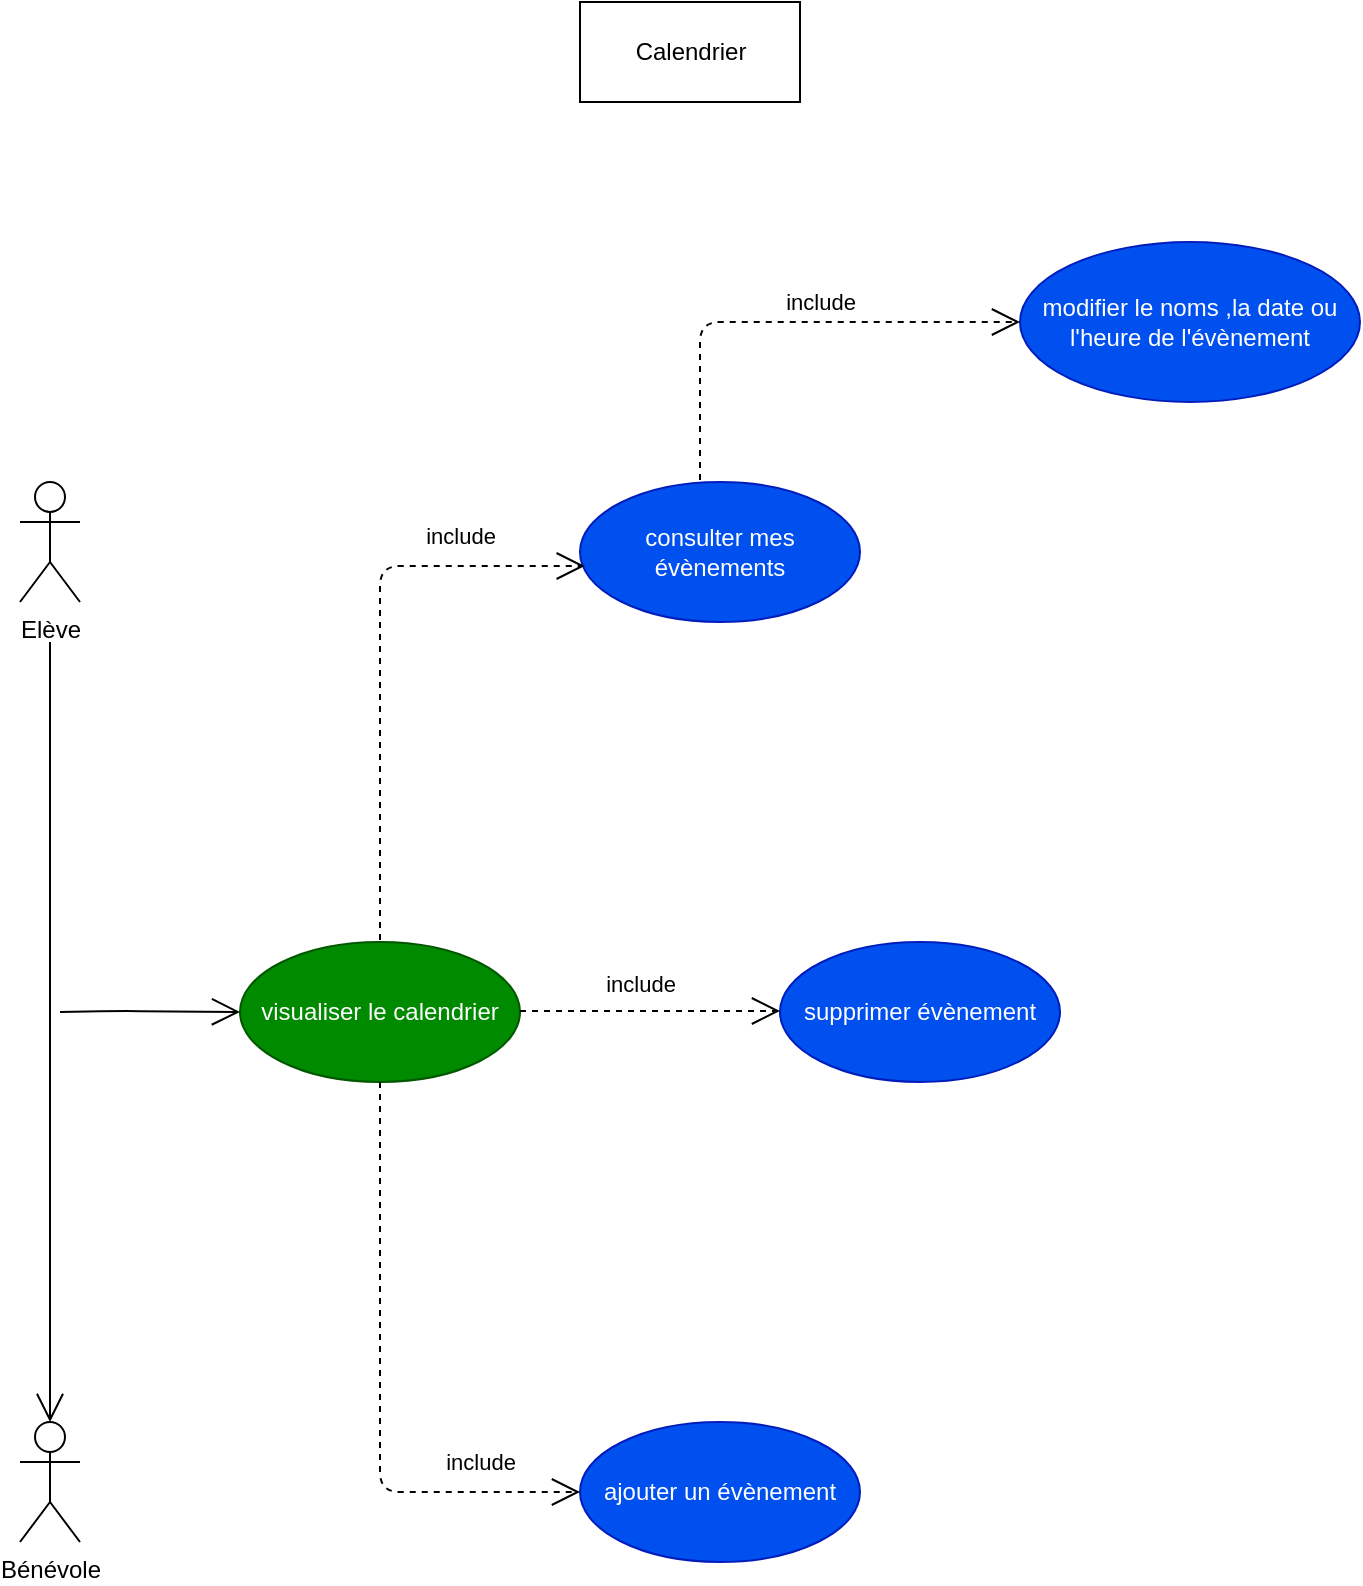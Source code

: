 <mxfile>
    <diagram id="DfC-5djUKAhWsruYf081" name="Page-1">
        <mxGraphModel dx="1054" dy="617" grid="1" gridSize="10" guides="1" tooltips="1" connect="1" arrows="1" fold="1" page="1" pageScale="1" pageWidth="827" pageHeight="1169" math="0" shadow="0">
            <root>
                <mxCell id="0"/>
                <mxCell id="1" parent="0"/>
                <mxCell id="2" value="Calendrier" style="html=1;" vertex="1" parent="1">
                    <mxGeometry x="330" y="20" width="110" height="50" as="geometry"/>
                </mxCell>
                <mxCell id="3" value="Elève" style="shape=umlActor;verticalLabelPosition=bottom;verticalAlign=top;html=1;" vertex="1" parent="1">
                    <mxGeometry x="50" y="260" width="30" height="60" as="geometry"/>
                </mxCell>
                <mxCell id="4" value="Bénévole" style="shape=umlActor;verticalLabelPosition=bottom;verticalAlign=top;html=1;" vertex="1" parent="1">
                    <mxGeometry x="50" y="730" width="30" height="60" as="geometry"/>
                </mxCell>
                <mxCell id="5" value="" style="endArrow=open;endFill=1;endSize=12;html=1;entryX=0.5;entryY=0;entryDx=0;entryDy=0;entryPerimeter=0;" edge="1" parent="1" target="4">
                    <mxGeometry width="160" relative="1" as="geometry">
                        <mxPoint x="65" y="340" as="sourcePoint"/>
                        <mxPoint x="600" y="660" as="targetPoint"/>
                    </mxGeometry>
                </mxCell>
                <mxCell id="6" value="visualiser le calendrier" style="ellipse;whiteSpace=wrap;html=1;fillColor=#008a00;fontColor=#ffffff;strokeColor=#005700;" vertex="1" parent="1">
                    <mxGeometry x="160" y="490" width="140" height="70" as="geometry"/>
                </mxCell>
                <mxCell id="7" value="" style="endArrow=open;endFill=1;endSize=12;html=1;entryX=0;entryY=0.5;entryDx=0;entryDy=0;" edge="1" parent="1" target="6">
                    <mxGeometry width="160" relative="1" as="geometry">
                        <mxPoint x="70" y="525" as="sourcePoint"/>
                        <mxPoint x="150" y="524.5" as="targetPoint"/>
                        <Array as="points">
                            <mxPoint x="100" y="524.5"/>
                        </Array>
                    </mxGeometry>
                </mxCell>
                <mxCell id="8" value="consulter mes évènements" style="ellipse;whiteSpace=wrap;html=1;fillColor=#0050ef;fontColor=#ffffff;strokeColor=#001DBC;" vertex="1" parent="1">
                    <mxGeometry x="330" y="260" width="140" height="70" as="geometry"/>
                </mxCell>
                <mxCell id="9" value="supprimer évènement" style="ellipse;whiteSpace=wrap;html=1;fillColor=#0050ef;fontColor=#ffffff;strokeColor=#001DBC;" vertex="1" parent="1">
                    <mxGeometry x="430" y="490" width="140" height="70" as="geometry"/>
                </mxCell>
                <mxCell id="10" value="ajouter un évènement" style="ellipse;whiteSpace=wrap;html=1;fillColor=#0050ef;fontColor=#ffffff;strokeColor=#001DBC;" vertex="1" parent="1">
                    <mxGeometry x="330" y="730" width="140" height="70" as="geometry"/>
                </mxCell>
                <mxCell id="11" value="include" style="endArrow=open;endSize=12;dashed=1;html=1;entryX=0.017;entryY=0.6;entryDx=0;entryDy=0;entryPerimeter=0;" edge="1" parent="1" target="8">
                    <mxGeometry x="0.57" y="15" width="160" relative="1" as="geometry">
                        <mxPoint x="230" y="489" as="sourcePoint"/>
                        <mxPoint x="390" y="489" as="targetPoint"/>
                        <Array as="points">
                            <mxPoint x="230" y="302"/>
                        </Array>
                        <mxPoint as="offset"/>
                    </mxGeometry>
                </mxCell>
                <mxCell id="12" value="include" style="endArrow=open;endSize=12;dashed=1;html=1;" edge="1" parent="1">
                    <mxGeometry x="-0.077" y="15" width="160" relative="1" as="geometry">
                        <mxPoint x="300" y="524.5" as="sourcePoint"/>
                        <mxPoint x="430" y="524.5" as="targetPoint"/>
                        <mxPoint y="1" as="offset"/>
                    </mxGeometry>
                </mxCell>
                <mxCell id="13" value="include" style="endArrow=open;endSize=12;dashed=1;html=1;entryX=0;entryY=0.5;entryDx=0;entryDy=0;" edge="1" parent="1" target="10">
                    <mxGeometry x="0.672" y="15" width="160" relative="1" as="geometry">
                        <mxPoint x="230" y="560" as="sourcePoint"/>
                        <mxPoint x="390" y="560" as="targetPoint"/>
                        <Array as="points">
                            <mxPoint x="230" y="765"/>
                        </Array>
                        <mxPoint as="offset"/>
                    </mxGeometry>
                </mxCell>
                <mxCell id="14" value="modifier le noms ,la date ou l'heure de l'évènement" style="ellipse;whiteSpace=wrap;html=1;fillColor=#0050ef;fontColor=#ffffff;strokeColor=#001DBC;" vertex="1" parent="1">
                    <mxGeometry x="550" y="140" width="170" height="80" as="geometry"/>
                </mxCell>
                <mxCell id="15" value="include" style="endArrow=open;endSize=12;dashed=1;html=1;entryX=0;entryY=0.5;entryDx=0;entryDy=0;" edge="1" parent="1" target="14">
                    <mxGeometry x="0.163" y="10" width="160" relative="1" as="geometry">
                        <mxPoint x="390" y="259" as="sourcePoint"/>
                        <mxPoint x="550" y="259" as="targetPoint"/>
                        <Array as="points">
                            <mxPoint x="390" y="180"/>
                        </Array>
                        <mxPoint as="offset"/>
                    </mxGeometry>
                </mxCell>
            </root>
        </mxGraphModel>
    </diagram>
</mxfile>